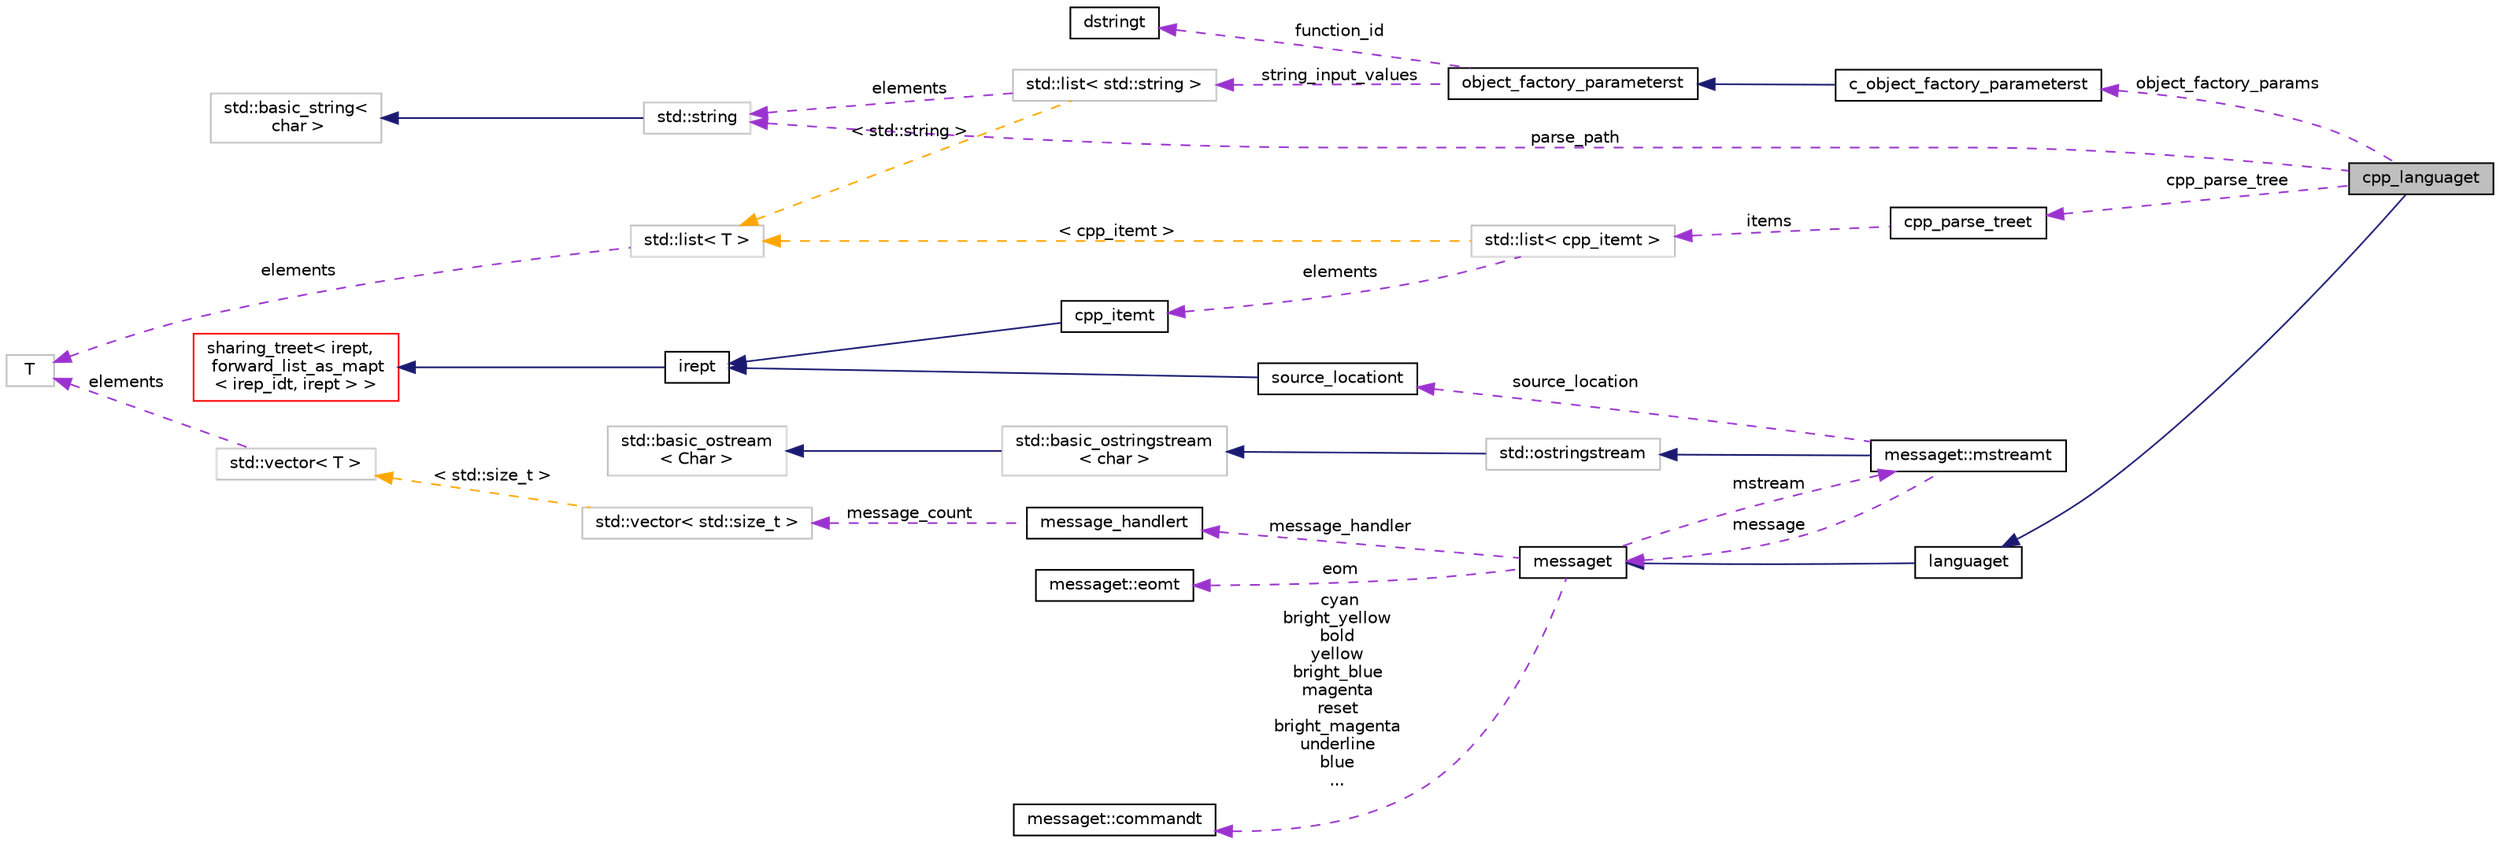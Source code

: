 digraph "cpp_languaget"
{
 // LATEX_PDF_SIZE
  bgcolor="transparent";
  edge [fontname="Helvetica",fontsize="10",labelfontname="Helvetica",labelfontsize="10"];
  node [fontname="Helvetica",fontsize="10",shape=record];
  rankdir="LR";
  Node1 [label="cpp_languaget",height=0.2,width=0.4,color="black", fillcolor="grey75", style="filled", fontcolor="black",tooltip=" "];
  Node2 -> Node1 [dir="back",color="midnightblue",fontsize="10",style="solid",fontname="Helvetica"];
  Node2 [label="languaget",height=0.2,width=0.4,color="black",URL="$classlanguaget.html",tooltip=" "];
  Node3 -> Node2 [dir="back",color="midnightblue",fontsize="10",style="solid",fontname="Helvetica"];
  Node3 [label="messaget",height=0.2,width=0.4,color="black",URL="$classmessaget.html",tooltip="Class that provides messages with a built-in verbosity 'level'."];
  Node4 -> Node3 [dir="back",color="darkorchid3",fontsize="10",style="dashed",label=" message_handler" ,fontname="Helvetica"];
  Node4 [label="message_handlert",height=0.2,width=0.4,color="black",URL="$classmessage__handlert.html",tooltip=" "];
  Node5 -> Node4 [dir="back",color="darkorchid3",fontsize="10",style="dashed",label=" message_count" ,fontname="Helvetica"];
  Node5 [label="std::vector\< std::size_t \>",height=0.2,width=0.4,color="grey75",tooltip=" "];
  Node6 -> Node5 [dir="back",color="orange",fontsize="10",style="dashed",label=" \< std::size_t \>" ,fontname="Helvetica"];
  Node6 [label="std::vector\< T \>",height=0.2,width=0.4,color="grey75",tooltip="STL class."];
  Node7 -> Node6 [dir="back",color="darkorchid3",fontsize="10",style="dashed",label=" elements" ,fontname="Helvetica"];
  Node7 [label="T",height=0.2,width=0.4,color="grey75",tooltip=" "];
  Node8 -> Node3 [dir="back",color="darkorchid3",fontsize="10",style="dashed",label=" cyan\nbright_yellow\nbold\nyellow\nbright_blue\nmagenta\nreset\nbright_magenta\nunderline\nblue\n..." ,fontname="Helvetica"];
  Node8 [label="messaget::commandt",height=0.2,width=0.4,color="black",URL="$classmessaget_1_1commandt.html",tooltip=" "];
  Node9 -> Node3 [dir="back",color="darkorchid3",fontsize="10",style="dashed",label=" mstream" ,fontname="Helvetica"];
  Node9 [label="messaget::mstreamt",height=0.2,width=0.4,color="black",URL="$classmessaget_1_1mstreamt.html",tooltip=" "];
  Node10 -> Node9 [dir="back",color="midnightblue",fontsize="10",style="solid",fontname="Helvetica"];
  Node10 [label="std::ostringstream",height=0.2,width=0.4,color="grey75",tooltip="STL class."];
  Node11 -> Node10 [dir="back",color="midnightblue",fontsize="10",style="solid",fontname="Helvetica"];
  Node11 [label="std::basic_ostringstream\l\< char \>",height=0.2,width=0.4,color="grey75",tooltip="STL class."];
  Node12 -> Node11 [dir="back",color="midnightblue",fontsize="10",style="solid",fontname="Helvetica"];
  Node12 [label="std::basic_ostream\l\< Char \>",height=0.2,width=0.4,color="grey75",tooltip="STL class."];
  Node3 -> Node9 [dir="back",color="darkorchid3",fontsize="10",style="dashed",label=" message" ,fontname="Helvetica"];
  Node15 -> Node9 [dir="back",color="darkorchid3",fontsize="10",style="dashed",label=" source_location" ,fontname="Helvetica"];
  Node15 [label="source_locationt",height=0.2,width=0.4,color="black",URL="$classsource__locationt.html",tooltip=" "];
  Node16 -> Node15 [dir="back",color="midnightblue",fontsize="10",style="solid",fontname="Helvetica"];
  Node16 [label="irept",height=0.2,width=0.4,color="black",URL="$classirept.html",tooltip="There are a large number of kinds of tree structured or tree-like data in CPROVER."];
  Node17 -> Node16 [dir="back",color="midnightblue",fontsize="10",style="solid",fontname="Helvetica"];
  Node17 [label="sharing_treet\< irept,\l forward_list_as_mapt\l\< irep_idt, irept \> \>",height=0.2,width=0.4,color="red",URL="$classsharing__treet.html",tooltip=" "];
  Node23 -> Node3 [dir="back",color="darkorchid3",fontsize="10",style="dashed",label=" eom" ,fontname="Helvetica"];
  Node23 [label="messaget::eomt",height=0.2,width=0.4,color="black",URL="$classmessaget_1_1eomt.html",tooltip=" "];
  Node24 -> Node1 [dir="back",color="darkorchid3",fontsize="10",style="dashed",label=" object_factory_params" ,fontname="Helvetica"];
  Node24 [label="c_object_factory_parameterst",height=0.2,width=0.4,color="black",URL="$structc__object__factory__parameterst.html",tooltip=" "];
  Node25 -> Node24 [dir="back",color="midnightblue",fontsize="10",style="solid",fontname="Helvetica"];
  Node25 [label="object_factory_parameterst",height=0.2,width=0.4,color="black",URL="$structobject__factory__parameterst.html",tooltip=" "];
  Node21 -> Node25 [dir="back",color="darkorchid3",fontsize="10",style="dashed",label=" function_id" ,fontname="Helvetica"];
  Node21 [label="dstringt",height=0.2,width=0.4,color="black",URL="$classdstringt.html",tooltip="dstringt has one field, an unsigned integer no which is an index into a static table of strings."];
  Node26 -> Node25 [dir="back",color="darkorchid3",fontsize="10",style="dashed",label=" string_input_values" ,fontname="Helvetica"];
  Node26 [label="std::list\< std::string \>",height=0.2,width=0.4,color="grey75",tooltip=" "];
  Node27 -> Node26 [dir="back",color="darkorchid3",fontsize="10",style="dashed",label=" elements" ,fontname="Helvetica"];
  Node27 [label="std::string",height=0.2,width=0.4,color="grey75",tooltip="STL class."];
  Node28 -> Node27 [dir="back",color="midnightblue",fontsize="10",style="solid",fontname="Helvetica"];
  Node28 [label="std::basic_string\<\l char \>",height=0.2,width=0.4,color="grey75",tooltip="STL class."];
  Node29 -> Node26 [dir="back",color="orange",fontsize="10",style="dashed",label=" \< std::string \>" ,fontname="Helvetica"];
  Node29 [label="std::list\< T \>",height=0.2,width=0.4,color="grey75",tooltip="STL class."];
  Node7 -> Node29 [dir="back",color="darkorchid3",fontsize="10",style="dashed",label=" elements" ,fontname="Helvetica"];
  Node27 -> Node1 [dir="back",color="darkorchid3",fontsize="10",style="dashed",label=" parse_path" ,fontname="Helvetica"];
  Node30 -> Node1 [dir="back",color="darkorchid3",fontsize="10",style="dashed",label=" cpp_parse_tree" ,fontname="Helvetica"];
  Node30 [label="cpp_parse_treet",height=0.2,width=0.4,color="black",URL="$classcpp__parse__treet.html",tooltip=" "];
  Node31 -> Node30 [dir="back",color="darkorchid3",fontsize="10",style="dashed",label=" items" ,fontname="Helvetica"];
  Node31 [label="std::list\< cpp_itemt \>",height=0.2,width=0.4,color="grey75",tooltip=" "];
  Node32 -> Node31 [dir="back",color="darkorchid3",fontsize="10",style="dashed",label=" elements" ,fontname="Helvetica"];
  Node32 [label="cpp_itemt",height=0.2,width=0.4,color="black",URL="$classcpp__itemt.html",tooltip=" "];
  Node16 -> Node32 [dir="back",color="midnightblue",fontsize="10",style="solid",fontname="Helvetica"];
  Node29 -> Node31 [dir="back",color="orange",fontsize="10",style="dashed",label=" \< cpp_itemt \>" ,fontname="Helvetica"];
}
